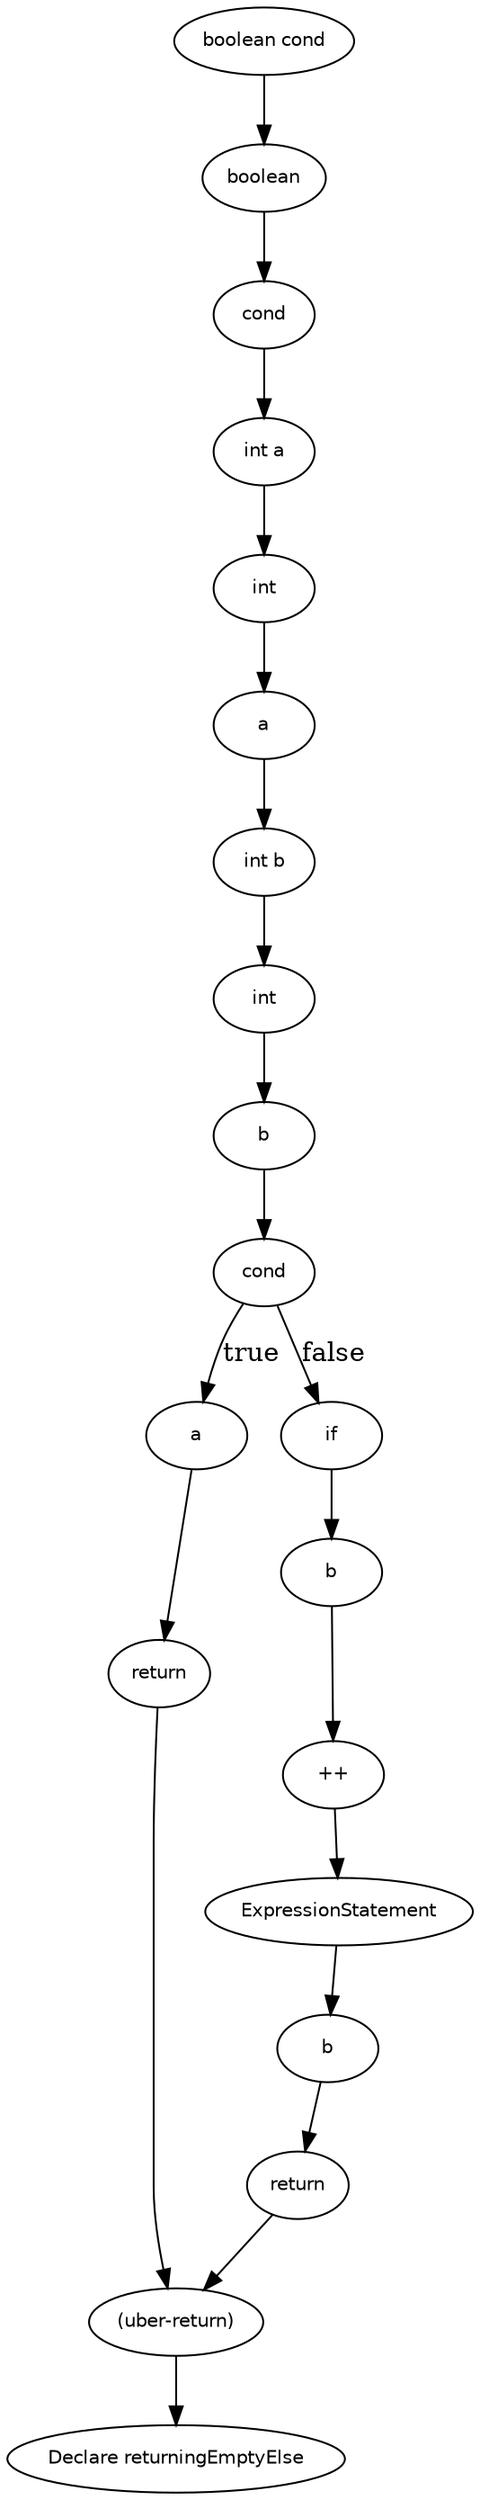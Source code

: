 digraph returningEmptyElse {
  19 [
    label = return,
    fontname = Helvetica,
    fontsize = 10
  ];
  18 [
    label = b,
    fontname = Helvetica,
    fontsize = 10
  ];
  17 [
    label = "++",
    fontname = Helvetica,
    fontsize = 10
  ];
  16 [
    label = ExpressionStatement,
    fontname = Helvetica,
    fontsize = 10
  ];
  15 [
    label = a,
    fontname = Helvetica,
    fontsize = 10
  ];
  14 [
    label = return,
    fontname = Helvetica,
    fontsize = 10
  ];
  13 [
    label = cond,
    fontname = Helvetica,
    fontsize = 10
  ];
  12 [
    label = if,
    fontname = Helvetica,
    fontsize = 10
  ];
  11 [
    label = b,
    fontname = Helvetica,
    fontsize = 10
  ];
  10 [
    label = int,
    fontname = Helvetica,
    fontsize = 10
  ];
  9 [
    label = "int b",
    fontname = Helvetica,
    fontsize = 10
  ];
  8 [
    label = a,
    fontname = Helvetica,
    fontsize = 10
  ];
  7 [
    label = int,
    fontname = Helvetica,
    fontsize = 10
  ];
  6 [
    label = "int a",
    fontname = Helvetica,
    fontsize = 10
  ];
  5 [
    label = cond,
    fontname = Helvetica,
    fontsize = 10
  ];
  4 [
    label = boolean,
    fontname = Helvetica,
    fontsize = 10
  ];
  3 [
    label = "boolean cond",
    fontname = Helvetica,
    fontsize = 10
  ];
  2 [
    label = "(uber-return)",
    fontname = Helvetica,
    fontsize = 10
  ];
  0 [
    label = "Declare returningEmptyElse",
    fontname = Helvetica,
    fontsize = 10
  ];
  20 [
    label = b,
    fontname = Helvetica,
    fontsize = 10
  ];
  14 -> 2 [
    label = ""
  ];
  15 -> 14 [
    label = ""
  ];
  10 -> 11 [
    label = ""
  ];
  13 -> 15 [
    label = true
  ];
  9 -> 10 [
    label = ""
  ];
  8 -> 9 [
    label = ""
  ];
  4 -> 5 [
    label = ""
  ];
  2 -> 0 [
    label = ""
  ];
  13 -> 12 [
    label = false
  ];
  18 -> 17 [
    label = ""
  ];
  3 -> 4 [
    label = ""
  ];
  12 -> 18 [
    label = ""
  ];
  11 -> 13 [
    label = ""
  ];
  19 -> 2 [
    label = ""
  ];
  20 -> 19 [
    label = ""
  ];
  7 -> 8 [
    label = ""
  ];
  16 -> 20 [
    label = ""
  ];
  6 -> 7 [
    label = ""
  ];
  5 -> 6 [
    label = ""
  ];
  17 -> 16 [
    label = ""
  ];
}
